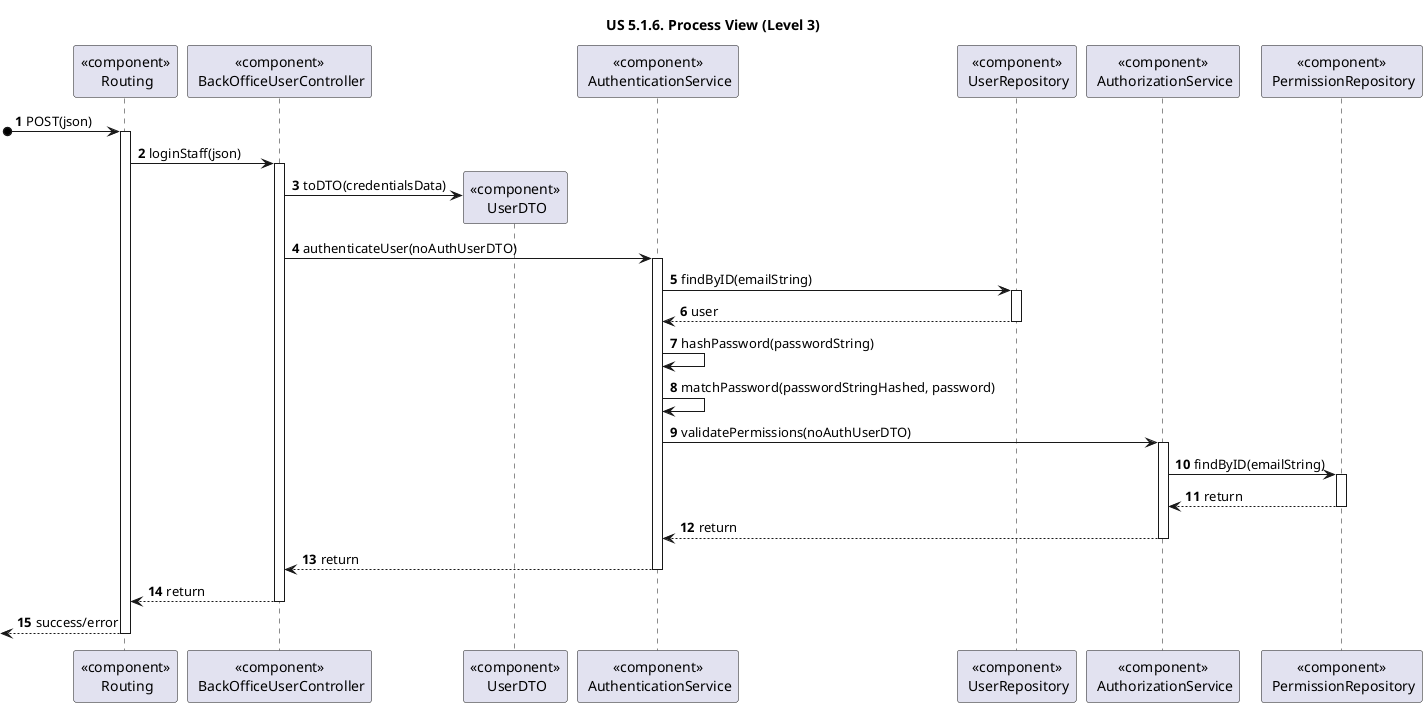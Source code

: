 @startuml
'https://plantuml.com/sequence-diagram

title "US 5.1.6. Process View (Level 3)"

autonumber

participant "<<component>>\n Routing" as ROUTE
participant "<<component>>\n BackOfficeUserController" as CONTROL

participant "<<component>>\n UserDTO" as UserDTO

participant "<<component>>\n AuthenticationService" as AUTHServ
participant "<<component>>\n UserRepository" as AUTHRepo

participant "<<component>>\n AuthorizationService" as AUTHZServ
participant "<<component>>\n PermissionRepository" as AUTHZRepo


[o-> ROUTE : POST(json)
activate ROUTE

ROUTE -> CONTROL : loginStaff(json)
activate CONTROL

CONTROL -> UserDTO** : toDTO(credentialsData)

CONTROL -> AUTHServ : authenticateUser(noAuthUserDTO)
activate AUTHServ

AUTHServ -> AUTHRepo : findByID(emailString)
activate AUTHRepo


AUTHRepo --> AUTHServ : user
deactivate AUTHRepo

AUTHServ -> AUTHServ : hashPassword(passwordString)

AUTHServ -> AUTHServ : matchPassword(passwordStringHashed, password)


AUTHServ -> AUTHZServ : validatePermissions(noAuthUserDTO)
activate AUTHZServ

AUTHZServ -> AUTHZRepo : findByID(emailString)
activate AUTHZRepo

AUTHZRepo --> AUTHZServ : return
deactivate AUTHZRepo

AUTHZServ --> AUTHServ : return
deactivate AUTHZServ

AUTHServ --> CONTROL : return
deactivate AUTHServ

CONTROL --> ROUTE : return
deactivate CONTROL

<-- ROUTE : success/error

deactivate ROUTE

@enduml
